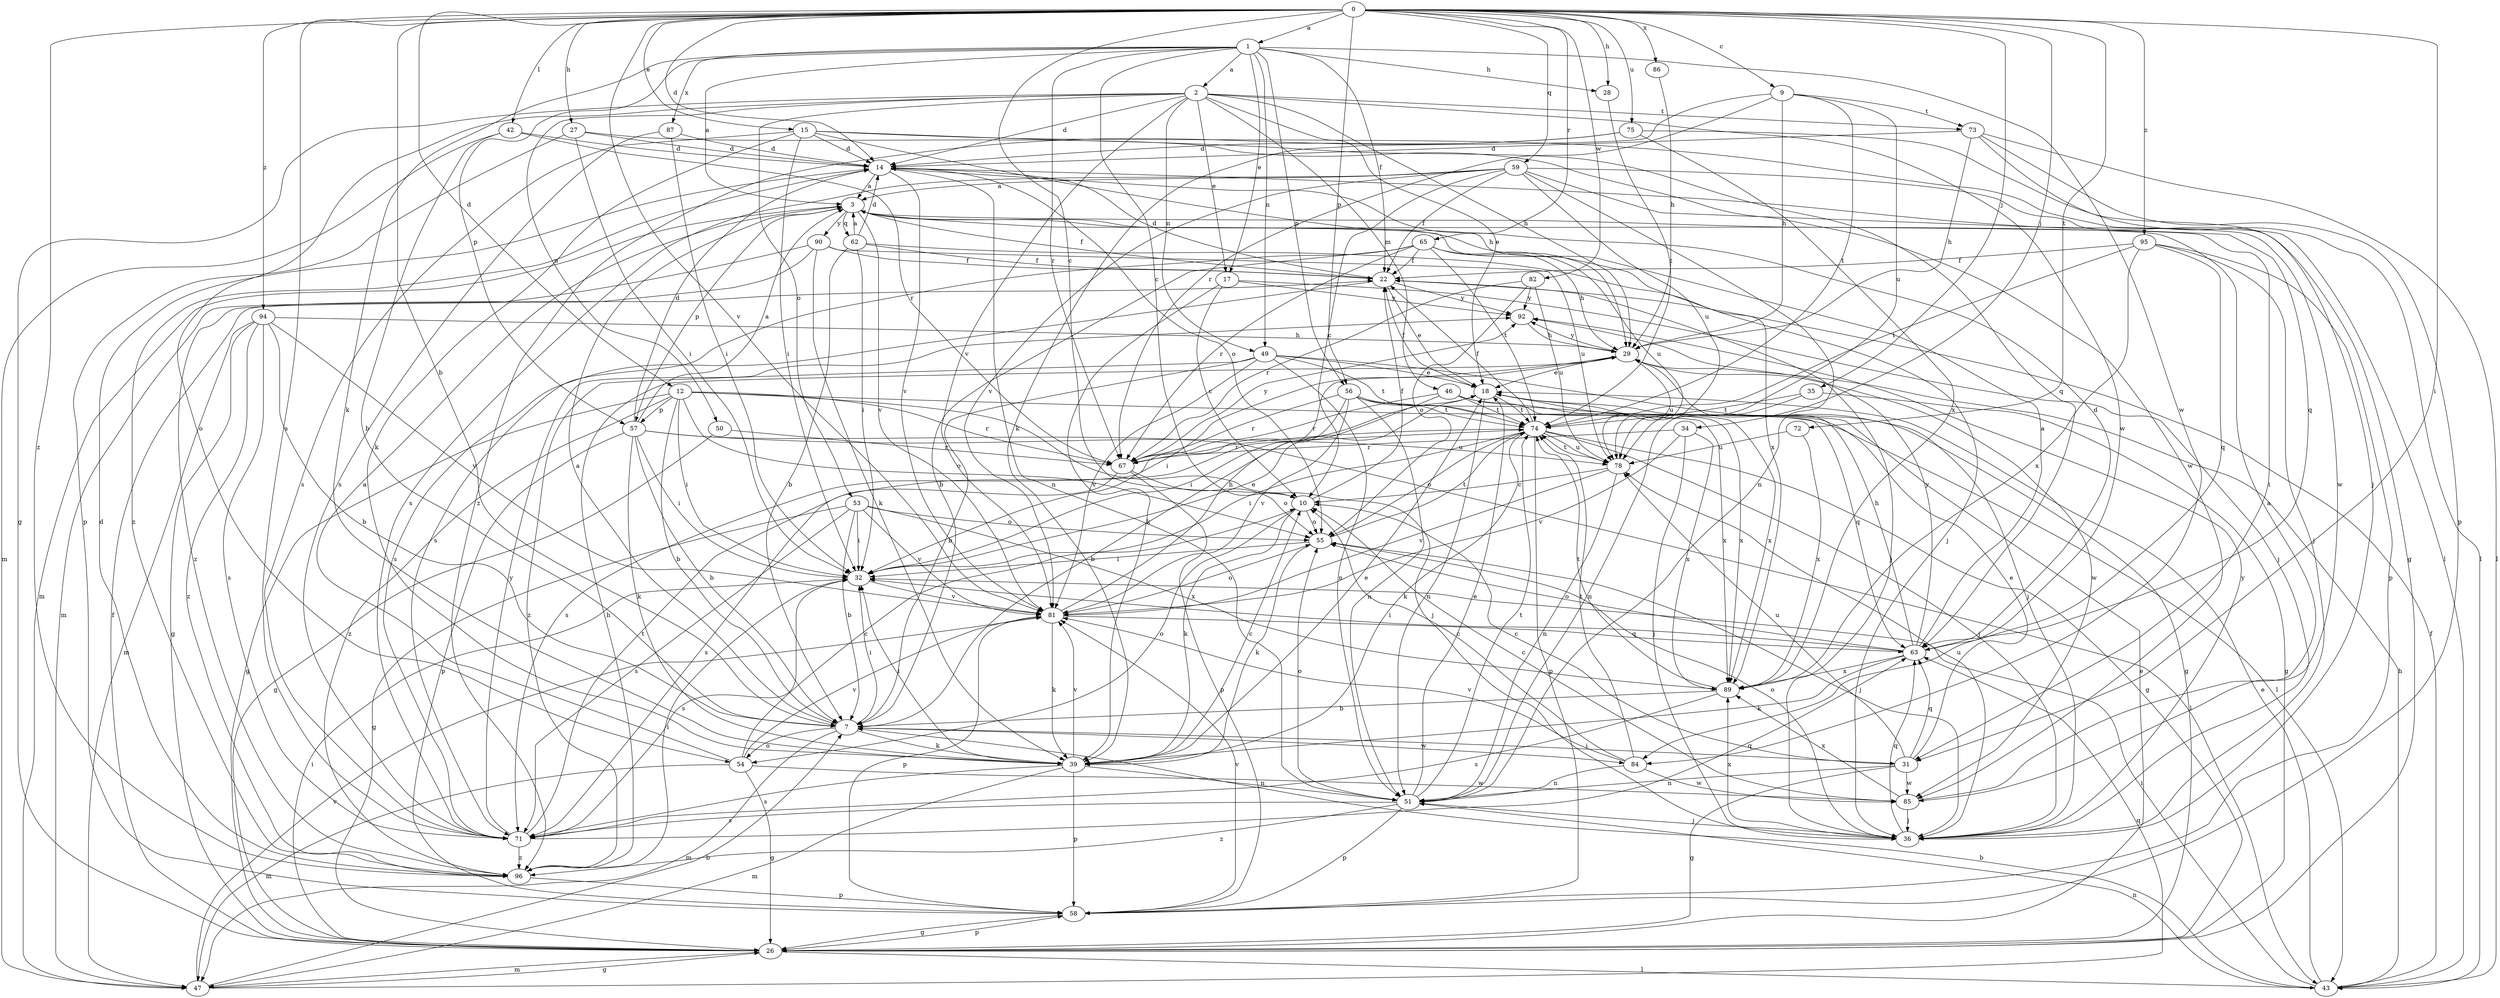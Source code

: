 strict digraph  {
0;
1;
2;
3;
7;
9;
10;
12;
14;
15;
17;
18;
22;
26;
27;
28;
29;
31;
32;
34;
35;
36;
39;
42;
43;
46;
47;
49;
50;
51;
53;
54;
55;
56;
57;
58;
59;
62;
63;
65;
67;
71;
72;
73;
74;
75;
78;
81;
82;
84;
85;
86;
87;
89;
90;
92;
94;
95;
96;
0 -> 1  [label=a];
0 -> 7  [label=b];
0 -> 9  [label=c];
0 -> 10  [label=c];
0 -> 12  [label=d];
0 -> 14  [label=d];
0 -> 15  [label=e];
0 -> 27  [label=h];
0 -> 28  [label=h];
0 -> 31  [label=i];
0 -> 34  [label=j];
0 -> 35  [label=j];
0 -> 42  [label=l];
0 -> 56  [label=p];
0 -> 59  [label=q];
0 -> 65  [label=r];
0 -> 71  [label=s];
0 -> 72  [label=t];
0 -> 75  [label=u];
0 -> 81  [label=v];
0 -> 82  [label=w];
0 -> 86  [label=x];
0 -> 94  [label=z];
0 -> 95  [label=z];
0 -> 96  [label=z];
1 -> 2  [label=a];
1 -> 3  [label=a];
1 -> 10  [label=c];
1 -> 17  [label=e];
1 -> 22  [label=f];
1 -> 28  [label=h];
1 -> 39  [label=k];
1 -> 49  [label=n];
1 -> 56  [label=p];
1 -> 57  [label=p];
1 -> 67  [label=r];
1 -> 84  [label=w];
1 -> 87  [label=x];
2 -> 14  [label=d];
2 -> 17  [label=e];
2 -> 18  [label=e];
2 -> 26  [label=g];
2 -> 29  [label=h];
2 -> 46  [label=m];
2 -> 49  [label=n];
2 -> 50  [label=n];
2 -> 53  [label=o];
2 -> 54  [label=o];
2 -> 73  [label=t];
2 -> 81  [label=v];
2 -> 84  [label=w];
3 -> 22  [label=f];
3 -> 31  [label=i];
3 -> 47  [label=m];
3 -> 57  [label=p];
3 -> 62  [label=q];
3 -> 81  [label=v];
3 -> 89  [label=x];
3 -> 90  [label=y];
7 -> 3  [label=a];
7 -> 31  [label=i];
7 -> 32  [label=i];
7 -> 39  [label=k];
7 -> 47  [label=m];
7 -> 54  [label=o];
7 -> 84  [label=w];
9 -> 29  [label=h];
9 -> 39  [label=k];
9 -> 67  [label=r];
9 -> 73  [label=t];
9 -> 74  [label=t];
9 -> 78  [label=u];
10 -> 22  [label=f];
10 -> 39  [label=k];
10 -> 54  [label=o];
10 -> 55  [label=o];
12 -> 7  [label=b];
12 -> 26  [label=g];
12 -> 32  [label=i];
12 -> 36  [label=j];
12 -> 55  [label=o];
12 -> 57  [label=p];
12 -> 67  [label=r];
12 -> 89  [label=x];
12 -> 96  [label=z];
14 -> 3  [label=a];
14 -> 51  [label=n];
14 -> 55  [label=o];
14 -> 81  [label=v];
14 -> 85  [label=w];
14 -> 96  [label=z];
15 -> 14  [label=d];
15 -> 29  [label=h];
15 -> 32  [label=i];
15 -> 39  [label=k];
15 -> 43  [label=l];
15 -> 63  [label=q];
15 -> 71  [label=s];
17 -> 10  [label=c];
17 -> 36  [label=j];
17 -> 39  [label=k];
17 -> 92  [label=y];
18 -> 22  [label=f];
18 -> 26  [label=g];
18 -> 51  [label=n];
18 -> 71  [label=s];
18 -> 74  [label=t];
22 -> 14  [label=d];
22 -> 18  [label=e];
22 -> 36  [label=j];
22 -> 71  [label=s];
22 -> 92  [label=y];
26 -> 18  [label=e];
26 -> 22  [label=f];
26 -> 32  [label=i];
26 -> 43  [label=l];
26 -> 47  [label=m];
26 -> 58  [label=p];
27 -> 14  [label=d];
27 -> 32  [label=i];
27 -> 58  [label=p];
27 -> 85  [label=w];
28 -> 74  [label=t];
29 -> 18  [label=e];
29 -> 32  [label=i];
29 -> 78  [label=u];
29 -> 85  [label=w];
29 -> 92  [label=y];
31 -> 10  [label=c];
31 -> 18  [label=e];
31 -> 26  [label=g];
31 -> 51  [label=n];
31 -> 63  [label=q];
31 -> 78  [label=u];
31 -> 85  [label=w];
32 -> 18  [label=e];
32 -> 71  [label=s];
32 -> 81  [label=v];
34 -> 36  [label=j];
34 -> 67  [label=r];
34 -> 81  [label=v];
34 -> 89  [label=x];
35 -> 26  [label=g];
35 -> 51  [label=n];
35 -> 74  [label=t];
36 -> 55  [label=o];
36 -> 63  [label=q];
36 -> 78  [label=u];
36 -> 89  [label=x];
36 -> 92  [label=y];
39 -> 10  [label=c];
39 -> 18  [label=e];
39 -> 32  [label=i];
39 -> 47  [label=m];
39 -> 51  [label=n];
39 -> 58  [label=p];
39 -> 71  [label=s];
39 -> 81  [label=v];
42 -> 7  [label=b];
42 -> 14  [label=d];
42 -> 47  [label=m];
42 -> 67  [label=r];
43 -> 7  [label=b];
43 -> 18  [label=e];
43 -> 22  [label=f];
43 -> 29  [label=h];
43 -> 32  [label=i];
43 -> 51  [label=n];
46 -> 7  [label=b];
46 -> 63  [label=q];
46 -> 67  [label=r];
46 -> 74  [label=t];
46 -> 89  [label=x];
47 -> 7  [label=b];
47 -> 26  [label=g];
47 -> 63  [label=q];
47 -> 81  [label=v];
49 -> 7  [label=b];
49 -> 18  [label=e];
49 -> 36  [label=j];
49 -> 51  [label=n];
49 -> 74  [label=t];
49 -> 81  [label=v];
49 -> 96  [label=z];
50 -> 26  [label=g];
50 -> 67  [label=r];
51 -> 18  [label=e];
51 -> 36  [label=j];
51 -> 55  [label=o];
51 -> 58  [label=p];
51 -> 71  [label=s];
51 -> 74  [label=t];
51 -> 96  [label=z];
53 -> 7  [label=b];
53 -> 26  [label=g];
53 -> 32  [label=i];
53 -> 55  [label=o];
53 -> 71  [label=s];
53 -> 81  [label=v];
53 -> 89  [label=x];
54 -> 3  [label=a];
54 -> 10  [label=c];
54 -> 26  [label=g];
54 -> 47  [label=m];
54 -> 81  [label=v];
54 -> 85  [label=w];
55 -> 32  [label=i];
55 -> 36  [label=j];
55 -> 39  [label=k];
55 -> 74  [label=t];
56 -> 32  [label=i];
56 -> 43  [label=l];
56 -> 51  [label=n];
56 -> 67  [label=r];
56 -> 74  [label=t];
56 -> 81  [label=v];
56 -> 89  [label=x];
57 -> 3  [label=a];
57 -> 7  [label=b];
57 -> 14  [label=d];
57 -> 32  [label=i];
57 -> 39  [label=k];
57 -> 43  [label=l];
57 -> 58  [label=p];
57 -> 78  [label=u];
58 -> 26  [label=g];
58 -> 81  [label=v];
59 -> 3  [label=a];
59 -> 10  [label=c];
59 -> 22  [label=f];
59 -> 26  [label=g];
59 -> 51  [label=n];
59 -> 63  [label=q];
59 -> 71  [label=s];
59 -> 78  [label=u];
59 -> 81  [label=v];
62 -> 3  [label=a];
62 -> 7  [label=b];
62 -> 14  [label=d];
62 -> 22  [label=f];
62 -> 32  [label=i];
62 -> 36  [label=j];
63 -> 3  [label=a];
63 -> 14  [label=d];
63 -> 29  [label=h];
63 -> 32  [label=i];
63 -> 39  [label=k];
63 -> 55  [label=o];
63 -> 89  [label=x];
63 -> 92  [label=y];
65 -> 7  [label=b];
65 -> 22  [label=f];
65 -> 29  [label=h];
65 -> 67  [label=r];
65 -> 71  [label=s];
65 -> 74  [label=t];
65 -> 78  [label=u];
67 -> 55  [label=o];
67 -> 58  [label=p];
67 -> 71  [label=s];
67 -> 92  [label=y];
71 -> 63  [label=q];
71 -> 74  [label=t];
71 -> 92  [label=y];
71 -> 96  [label=z];
72 -> 78  [label=u];
72 -> 89  [label=x];
73 -> 14  [label=d];
73 -> 29  [label=h];
73 -> 36  [label=j];
73 -> 43  [label=l];
73 -> 58  [label=p];
74 -> 22  [label=f];
74 -> 26  [label=g];
74 -> 32  [label=i];
74 -> 36  [label=j];
74 -> 39  [label=k];
74 -> 55  [label=o];
74 -> 58  [label=p];
74 -> 67  [label=r];
74 -> 78  [label=u];
75 -> 14  [label=d];
75 -> 43  [label=l];
75 -> 89  [label=x];
75 -> 96  [label=z];
78 -> 10  [label=c];
78 -> 51  [label=n];
78 -> 74  [label=t];
78 -> 81  [label=v];
81 -> 29  [label=h];
81 -> 39  [label=k];
81 -> 55  [label=o];
81 -> 58  [label=p];
81 -> 63  [label=q];
82 -> 55  [label=o];
82 -> 67  [label=r];
82 -> 78  [label=u];
82 -> 92  [label=y];
84 -> 10  [label=c];
84 -> 51  [label=n];
84 -> 74  [label=t];
84 -> 81  [label=v];
84 -> 85  [label=w];
85 -> 3  [label=a];
85 -> 10  [label=c];
85 -> 36  [label=j];
85 -> 89  [label=x];
86 -> 29  [label=h];
87 -> 14  [label=d];
87 -> 32  [label=i];
87 -> 71  [label=s];
89 -> 7  [label=b];
89 -> 71  [label=s];
89 -> 74  [label=t];
90 -> 22  [label=f];
90 -> 39  [label=k];
90 -> 47  [label=m];
90 -> 78  [label=u];
90 -> 96  [label=z];
92 -> 29  [label=h];
94 -> 7  [label=b];
94 -> 26  [label=g];
94 -> 29  [label=h];
94 -> 47  [label=m];
94 -> 71  [label=s];
94 -> 81  [label=v];
94 -> 96  [label=z];
95 -> 22  [label=f];
95 -> 36  [label=j];
95 -> 58  [label=p];
95 -> 63  [label=q];
95 -> 74  [label=t];
95 -> 89  [label=x];
96 -> 14  [label=d];
96 -> 29  [label=h];
96 -> 32  [label=i];
96 -> 58  [label=p];
}
